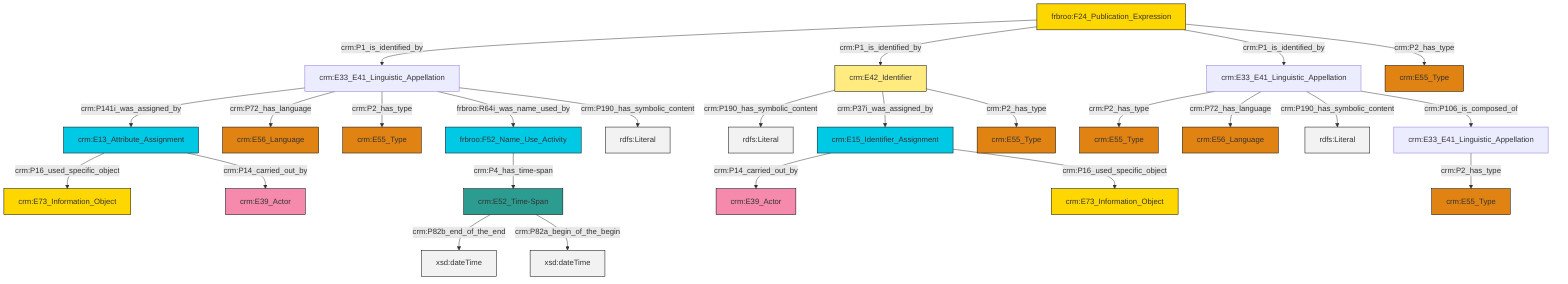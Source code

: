 graph TD
classDef Literal fill:#f2f2f2,stroke:#000000;
classDef CRM_Entity fill:#FFFFFF,stroke:#000000;
classDef Temporal_Entity fill:#00C9E6, stroke:#000000;
classDef Type fill:#E18312, stroke:#000000;
classDef Time-Span fill:#2C9C91, stroke:#000000;
classDef Appellation fill:#FFEB7F, stroke:#000000;
classDef Place fill:#008836, stroke:#000000;
classDef Persistent_Item fill:#B266B2, stroke:#000000;
classDef Conceptual_Object fill:#FFD700, stroke:#000000;
classDef Physical_Thing fill:#D2B48C, stroke:#000000;
classDef Actor fill:#f58aad, stroke:#000000;
classDef PC_Classes fill:#4ce600, stroke:#000000;
classDef Multi fill:#cccccc,stroke:#000000;

2["crm:E13_Attribute_Assignment"]:::Temporal_Entity -->|crm:P16_used_specific_object| 3["crm:E73_Information_Object"]:::Conceptual_Object
8["frbroo:F52_Name_Use_Activity"]:::Temporal_Entity -->|crm:P4_has_time-span| 4["crm:E52_Time-Span"]:::Time-Span
11["crm:E33_E41_Linguistic_Appellation"]:::Default -->|crm:P2_has_type| 12["crm:E55_Type"]:::Type
4["crm:E52_Time-Span"]:::Time-Span -->|crm:P82b_end_of_the_end| 13[xsd:dateTime]:::Literal
14["crm:E42_Identifier"]:::Appellation -->|crm:P190_has_symbolic_content| 15[rdfs:Literal]:::Literal
14["crm:E42_Identifier"]:::Appellation -->|crm:P37i_was_assigned_by| 16["crm:E15_Identifier_Assignment"]:::Temporal_Entity
26["frbroo:F24_Publication_Expression"]:::Conceptual_Object -->|crm:P1_is_identified_by| 21["crm:E33_E41_Linguistic_Appellation"]:::Default
16["crm:E15_Identifier_Assignment"]:::Temporal_Entity -->|crm:P14_carried_out_by| 27["crm:E39_Actor"]:::Actor
16["crm:E15_Identifier_Assignment"]:::Temporal_Entity -->|crm:P16_used_specific_object| 28["crm:E73_Information_Object"]:::Conceptual_Object
21["crm:E33_E41_Linguistic_Appellation"]:::Default -->|crm:P141i_was_assigned_by| 2["crm:E13_Attribute_Assignment"]:::Temporal_Entity
4["crm:E52_Time-Span"]:::Time-Span -->|crm:P82a_begin_of_the_begin| 30[xsd:dateTime]:::Literal
21["crm:E33_E41_Linguistic_Appellation"]:::Default -->|crm:P72_has_language| 23["crm:E56_Language"]:::Type
21["crm:E33_E41_Linguistic_Appellation"]:::Default -->|crm:P2_has_type| 6["crm:E55_Type"]:::Type
32["crm:E33_E41_Linguistic_Appellation"]:::Default -->|crm:P2_has_type| 0["crm:E55_Type"]:::Type
21["crm:E33_E41_Linguistic_Appellation"]:::Default -->|frbroo:R64i_was_name_used_by| 8["frbroo:F52_Name_Use_Activity"]:::Temporal_Entity
32["crm:E33_E41_Linguistic_Appellation"]:::Default -->|crm:P72_has_language| 34["crm:E56_Language"]:::Type
2["crm:E13_Attribute_Assignment"]:::Temporal_Entity -->|crm:P14_carried_out_by| 17["crm:E39_Actor"]:::Actor
32["crm:E33_E41_Linguistic_Appellation"]:::Default -->|crm:P190_has_symbolic_content| 37[rdfs:Literal]:::Literal
26["frbroo:F24_Publication_Expression"]:::Conceptual_Object -->|crm:P1_is_identified_by| 14["crm:E42_Identifier"]:::Appellation
26["frbroo:F24_Publication_Expression"]:::Conceptual_Object -->|crm:P1_is_identified_by| 32["crm:E33_E41_Linguistic_Appellation"]:::Default
21["crm:E33_E41_Linguistic_Appellation"]:::Default -->|crm:P190_has_symbolic_content| 41[rdfs:Literal]:::Literal
26["frbroo:F24_Publication_Expression"]:::Conceptual_Object -->|crm:P2_has_type| 9["crm:E55_Type"]:::Type
14["crm:E42_Identifier"]:::Appellation -->|crm:P2_has_type| 39["crm:E55_Type"]:::Type
32["crm:E33_E41_Linguistic_Appellation"]:::Default -->|crm:P106_is_composed_of| 11["crm:E33_E41_Linguistic_Appellation"]:::Default